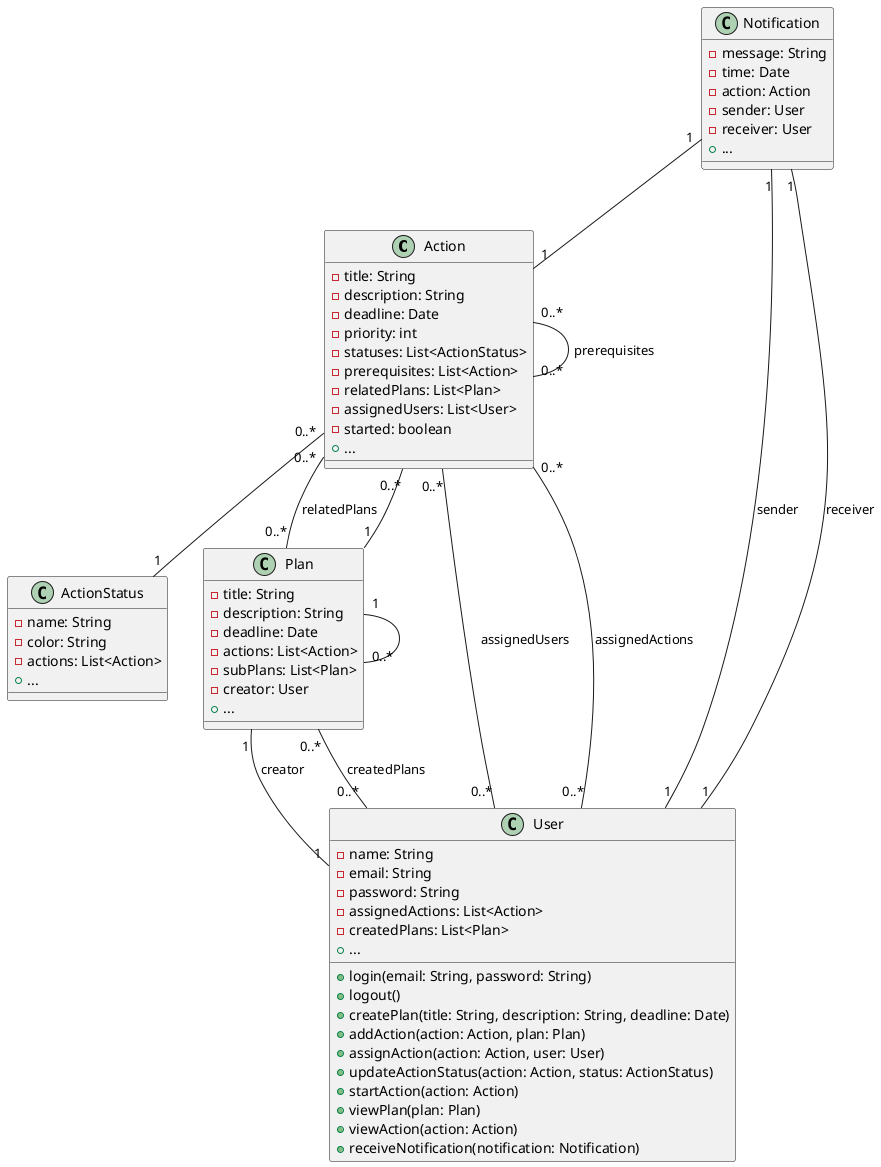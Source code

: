 /' Adapted from Fowler's model for software engineering course '/
@startuml
class Action {
  - title: String
  - description: String
  - deadline: Date
  - priority: int
  - statuses: List<ActionStatus>
  - prerequisites: List<Action>
  - relatedPlans: List<Plan>
  - assignedUsers: List<User>
  - started: boolean
  + ...
}
class ActionStatus {
  - name: String
  - color: String
  - actions: List<Action>
  + ...
}
class Plan {
  - title: String
  - description: String
  - deadline: Date
  - actions: List<Action>
  - subPlans: List<Plan>
  - creator: User
  + ...
}
class User {
  - name: String
  - email: String
  - password: String
  - assignedActions: List<Action>
  - createdPlans: List<Plan>
  + login(email: String, password: String)
  + logout()
  + createPlan(title: String, description: String, deadline: Date)
  + addAction(action: Action, plan: Plan)
  + assignAction(action: Action, user: User)
  + updateActionStatus(action: Action, status: ActionStatus)
  + startAction(action: Action)
  + viewPlan(plan: Plan)
  + viewAction(action: Action)
  + receiveNotification(notification: Notification)
  + ...
}
class Notification {
  - message: String
  - time: Date
  - action: Action
  - sender: User
  - receiver: User
  + ...
}
Action "0..*" -- "1" ActionStatus
Action "0..*" -- "0..*" Action : prerequisites
Action "0..*" -- "0..*" Plan : relatedPlans
Action "0..*" -- "0..*" User : assignedUsers
Plan "1" -- "0..*" Action
Plan "1" -- "0..*" Plan
Plan "1" -- "1" User : creator
User "0..*" -- "0..*" Action : assignedActions
User "0..*" -- "0..*" Plan : createdPlans
Notification "1" -- "1" Action
Notification "1" -- "1" User : sender
Notification "1" -- "1" User : receiver
@enduml
